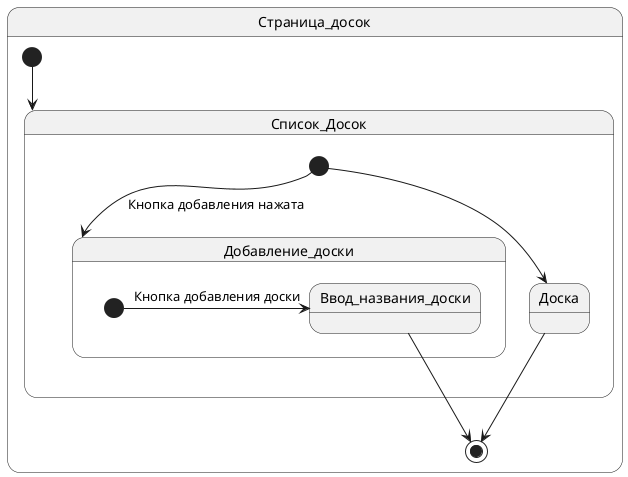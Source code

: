 @startuml
'https://plantuml.com/state-diagram

state Страница_досок{
    [*]-->Список_Досок
    state Список_Досок{
        [*]-->Доска
        [*]-->Добавление_доски : Кнопка добавления нажата
        state Добавление_доски{
            [*]->Ввод_названия_доски : Кнопка добавления доски
        }
    }
    Доска --> [*]
    Ввод_названия_доски --> [*]
}

@enduml